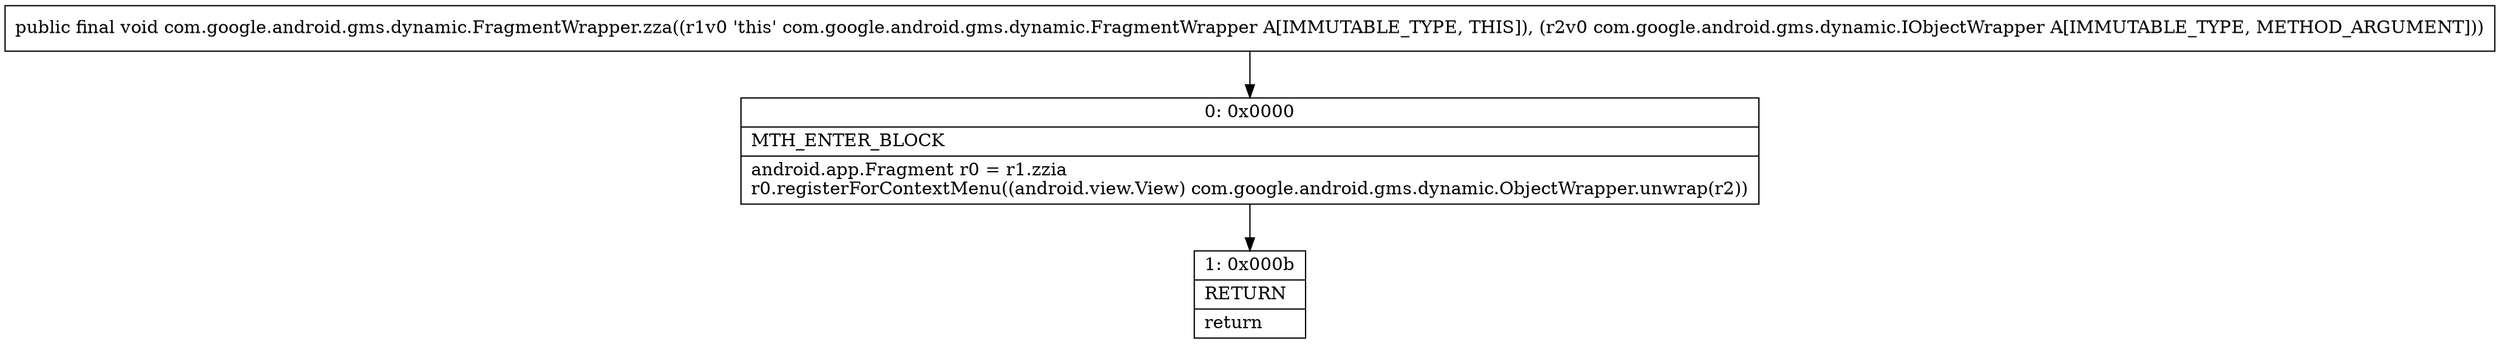 digraph "CFG forcom.google.android.gms.dynamic.FragmentWrapper.zza(Lcom\/google\/android\/gms\/dynamic\/IObjectWrapper;)V" {
Node_0 [shape=record,label="{0\:\ 0x0000|MTH_ENTER_BLOCK\l|android.app.Fragment r0 = r1.zzia\lr0.registerForContextMenu((android.view.View) com.google.android.gms.dynamic.ObjectWrapper.unwrap(r2))\l}"];
Node_1 [shape=record,label="{1\:\ 0x000b|RETURN\l|return\l}"];
MethodNode[shape=record,label="{public final void com.google.android.gms.dynamic.FragmentWrapper.zza((r1v0 'this' com.google.android.gms.dynamic.FragmentWrapper A[IMMUTABLE_TYPE, THIS]), (r2v0 com.google.android.gms.dynamic.IObjectWrapper A[IMMUTABLE_TYPE, METHOD_ARGUMENT])) }"];
MethodNode -> Node_0;
Node_0 -> Node_1;
}

